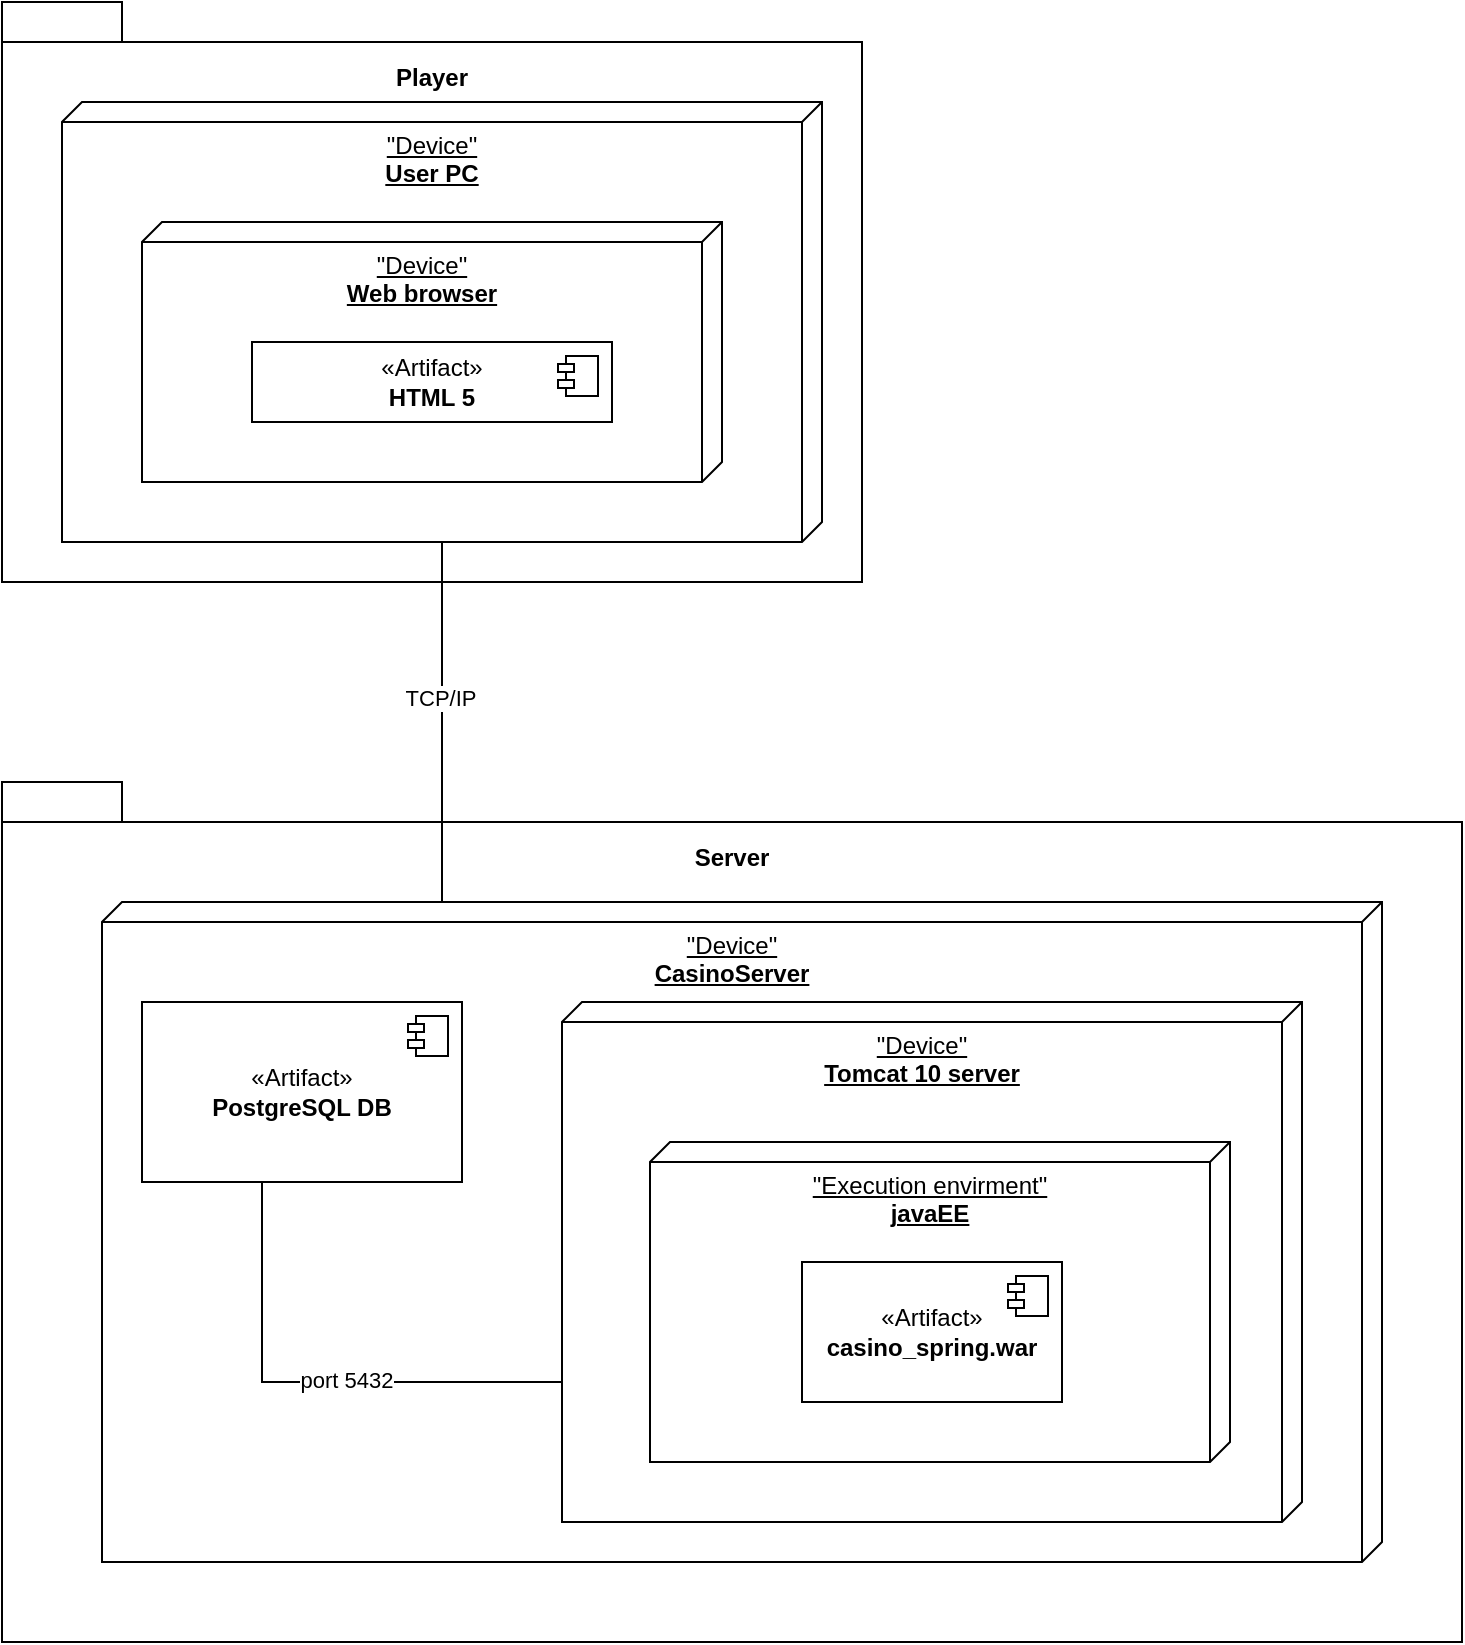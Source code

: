 <mxfile version="21.2.1" type="device">
  <diagram name="Страница 1" id="xLHiulQjBwZiCL2pwLtW">
    <mxGraphModel dx="1687" dy="911" grid="1" gridSize="10" guides="1" tooltips="1" connect="1" arrows="1" fold="1" page="1" pageScale="1" pageWidth="827" pageHeight="1169" math="0" shadow="0">
      <root>
        <mxCell id="0" />
        <mxCell id="1" parent="0" />
        <mxCell id="MrtJxb2pCr5E3m5gF2dC-7" value="&lt;br&gt;Server" style="shape=folder;fontStyle=1;spacingTop=10;tabWidth=60;tabHeight=20;tabPosition=left;html=1;whiteSpace=wrap;align=center;verticalAlign=top;labelPosition=center;verticalLabelPosition=middle;textDirection=ltr;" vertex="1" parent="1">
          <mxGeometry x="90" y="750" width="730" height="430" as="geometry" />
        </mxCell>
        <mxCell id="MrtJxb2pCr5E3m5gF2dC-8" value="&quot;Device&quot;&lt;br&gt;&lt;b&gt;CasinoServer&lt;/b&gt;" style="verticalAlign=top;align=center;spacingTop=8;spacingLeft=2;spacingRight=12;shape=cube;size=10;direction=south;fontStyle=4;html=1;whiteSpace=wrap;" vertex="1" parent="1">
          <mxGeometry x="140" y="810" width="640" height="330" as="geometry" />
        </mxCell>
        <mxCell id="MrtJxb2pCr5E3m5gF2dC-19" value="&quot;Device&quot;&lt;br&gt;&lt;b&gt;Tomcat 10 server&lt;/b&gt;" style="verticalAlign=top;align=center;spacingTop=8;spacingLeft=2;spacingRight=12;shape=cube;size=10;direction=south;fontStyle=4;html=1;whiteSpace=wrap;" vertex="1" parent="1">
          <mxGeometry x="370" y="860" width="370" height="260" as="geometry" />
        </mxCell>
        <mxCell id="MrtJxb2pCr5E3m5gF2dC-1" value="&lt;br&gt;Player" style="shape=folder;fontStyle=1;spacingTop=10;tabWidth=60;tabHeight=20;tabPosition=left;html=1;whiteSpace=wrap;align=center;verticalAlign=top;labelPosition=center;verticalLabelPosition=middle;textDirection=ltr;" vertex="1" parent="1">
          <mxGeometry x="90" y="360" width="430" height="290" as="geometry" />
        </mxCell>
        <mxCell id="MrtJxb2pCr5E3m5gF2dC-10" value="" style="edgeStyle=orthogonalEdgeStyle;rounded=0;orthogonalLoop=1;jettySize=auto;html=1;endArrow=none;endFill=0;" edge="1" parent="1" source="MrtJxb2pCr5E3m5gF2dC-3" target="MrtJxb2pCr5E3m5gF2dC-8">
          <mxGeometry relative="1" as="geometry">
            <mxPoint x="310" y="710" as="targetPoint" />
            <Array as="points">
              <mxPoint x="310" y="780" />
              <mxPoint x="310" y="780" />
            </Array>
          </mxGeometry>
        </mxCell>
        <mxCell id="MrtJxb2pCr5E3m5gF2dC-11" value="TCP/IP" style="edgeLabel;html=1;align=center;verticalAlign=middle;resizable=0;points=[];" vertex="1" connectable="0" parent="MrtJxb2pCr5E3m5gF2dC-10">
          <mxGeometry x="-0.137" y="-1" relative="1" as="geometry">
            <mxPoint as="offset" />
          </mxGeometry>
        </mxCell>
        <mxCell id="MrtJxb2pCr5E3m5gF2dC-3" value="&quot;Device&quot;&lt;br&gt;&lt;b&gt;User PC&lt;/b&gt;" style="verticalAlign=top;align=center;spacingTop=8;spacingLeft=2;spacingRight=12;shape=cube;size=10;direction=south;fontStyle=4;html=1;whiteSpace=wrap;" vertex="1" parent="1">
          <mxGeometry x="120" y="410" width="380" height="220" as="geometry" />
        </mxCell>
        <mxCell id="MrtJxb2pCr5E3m5gF2dC-4" value="&quot;Device&quot;&lt;br&gt;&lt;b&gt;Web browser&lt;/b&gt;" style="verticalAlign=top;align=center;spacingTop=8;spacingLeft=2;spacingRight=12;shape=cube;size=10;direction=south;fontStyle=4;html=1;whiteSpace=wrap;" vertex="1" parent="1">
          <mxGeometry x="160" y="470" width="290" height="130" as="geometry" />
        </mxCell>
        <mxCell id="MrtJxb2pCr5E3m5gF2dC-5" value="«Artifact»&lt;br&gt;&lt;b&gt;HTML 5&lt;/b&gt;" style="html=1;dropTarget=0;whiteSpace=wrap;" vertex="1" parent="1">
          <mxGeometry x="215" y="530" width="180" height="40" as="geometry" />
        </mxCell>
        <mxCell id="MrtJxb2pCr5E3m5gF2dC-6" value="" style="shape=module;jettyWidth=8;jettyHeight=4;" vertex="1" parent="MrtJxb2pCr5E3m5gF2dC-5">
          <mxGeometry x="1" width="20" height="20" relative="1" as="geometry">
            <mxPoint x="-27" y="7" as="offset" />
          </mxGeometry>
        </mxCell>
        <mxCell id="MrtJxb2pCr5E3m5gF2dC-12" value="«Artifact»&lt;br&gt;&lt;b&gt;PostgreSQL DB&lt;/b&gt;" style="html=1;dropTarget=0;whiteSpace=wrap;" vertex="1" parent="1">
          <mxGeometry x="160" y="860" width="160" height="90" as="geometry" />
        </mxCell>
        <mxCell id="MrtJxb2pCr5E3m5gF2dC-13" value="" style="shape=module;jettyWidth=8;jettyHeight=4;" vertex="1" parent="MrtJxb2pCr5E3m5gF2dC-12">
          <mxGeometry x="1" width="20" height="20" relative="1" as="geometry">
            <mxPoint x="-27" y="7" as="offset" />
          </mxGeometry>
        </mxCell>
        <mxCell id="MrtJxb2pCr5E3m5gF2dC-14" value="&quot;Execution envirment&quot;&lt;br&gt;&lt;b&gt;javaEE&lt;/b&gt;" style="verticalAlign=top;align=center;spacingTop=8;spacingLeft=2;spacingRight=12;shape=cube;size=10;direction=south;fontStyle=4;html=1;whiteSpace=wrap;" vertex="1" parent="1">
          <mxGeometry x="414" y="930" width="290" height="160" as="geometry" />
        </mxCell>
        <mxCell id="MrtJxb2pCr5E3m5gF2dC-15" value="«Artifact»&lt;br&gt;&lt;b&gt;casino_spring.war&lt;/b&gt;" style="html=1;dropTarget=0;whiteSpace=wrap;" vertex="1" parent="1">
          <mxGeometry x="490" y="990" width="130" height="70" as="geometry" />
        </mxCell>
        <mxCell id="MrtJxb2pCr5E3m5gF2dC-16" value="" style="shape=module;jettyWidth=8;jettyHeight=4;" vertex="1" parent="MrtJxb2pCr5E3m5gF2dC-15">
          <mxGeometry x="1" width="20" height="20" relative="1" as="geometry">
            <mxPoint x="-27" y="7" as="offset" />
          </mxGeometry>
        </mxCell>
        <mxCell id="MrtJxb2pCr5E3m5gF2dC-17" value="" style="edgeStyle=orthogonalEdgeStyle;rounded=0;orthogonalLoop=1;jettySize=auto;html=1;endArrow=none;endFill=0;" edge="1" parent="1" source="MrtJxb2pCr5E3m5gF2dC-19" target="MrtJxb2pCr5E3m5gF2dC-12">
          <mxGeometry relative="1" as="geometry">
            <mxPoint x="414" y="1024.656" as="sourcePoint" />
            <mxPoint x="320" y="1024.656" as="targetPoint" />
            <Array as="points">
              <mxPoint x="220" y="1050" />
            </Array>
          </mxGeometry>
        </mxCell>
        <mxCell id="MrtJxb2pCr5E3m5gF2dC-18" value="port 5432" style="edgeLabel;html=1;align=center;verticalAlign=middle;resizable=0;points=[];" vertex="1" connectable="0" parent="MrtJxb2pCr5E3m5gF2dC-17">
          <mxGeometry x="-0.137" y="-1" relative="1" as="geometry">
            <mxPoint as="offset" />
          </mxGeometry>
        </mxCell>
      </root>
    </mxGraphModel>
  </diagram>
</mxfile>
